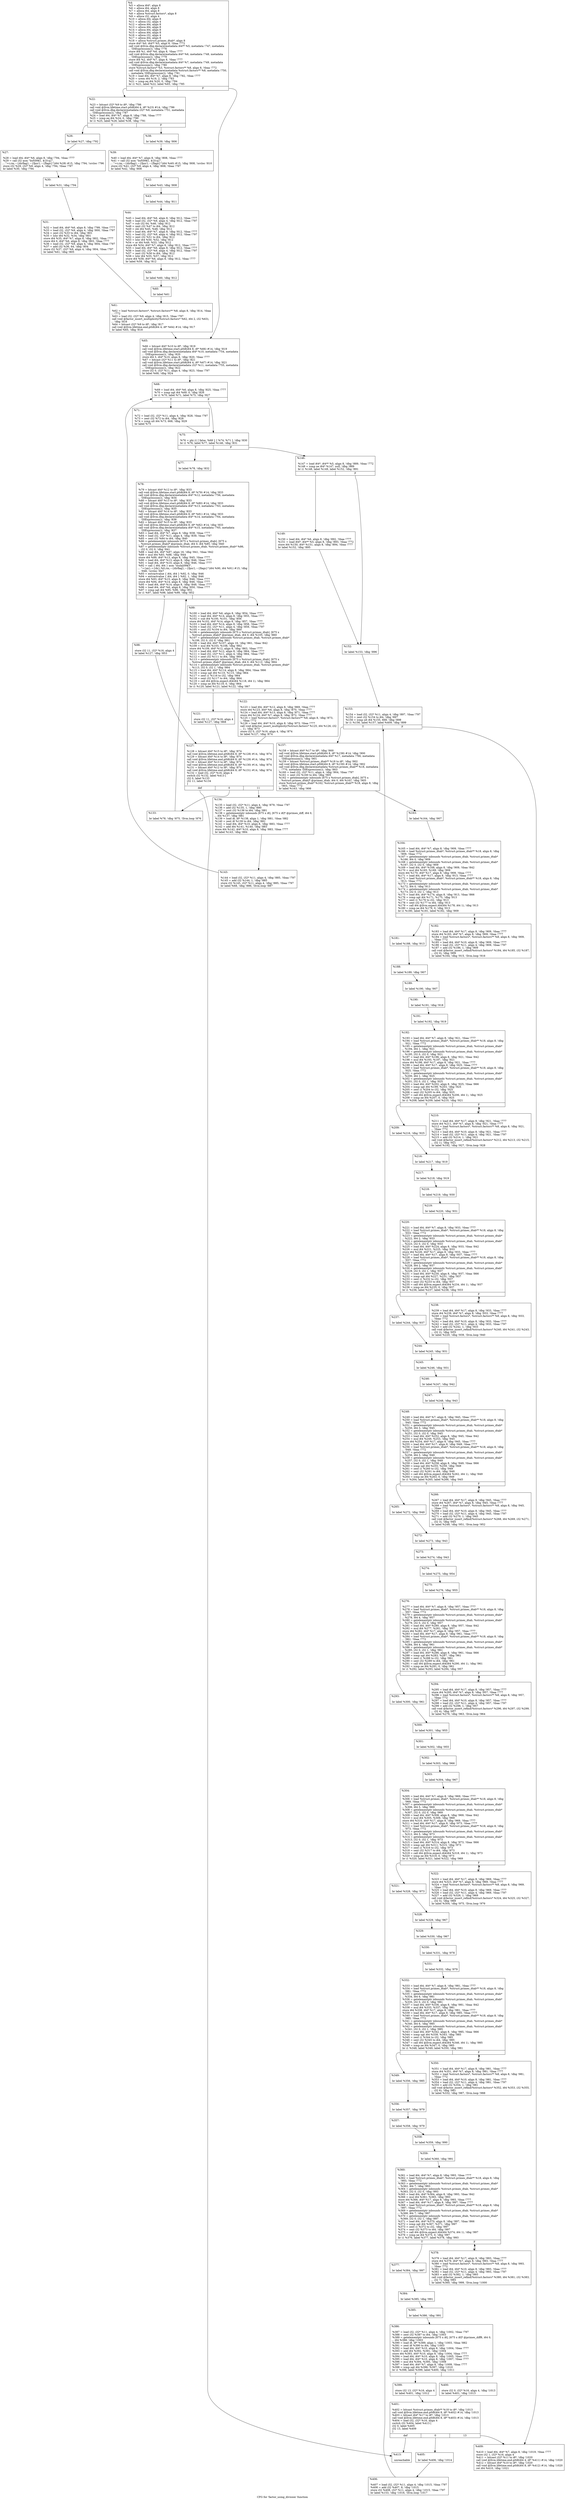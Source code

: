 digraph "CFG for 'factor_using_division' function" {
	label="CFG for 'factor_using_division' function";

	Node0x16bdba0 [shape=record,label="{%4:\l  %5 = alloca i64*, align 8\l  %6 = alloca i64, align 8\l  %7 = alloca i64, align 8\l  %8 = alloca %struct.factors*, align 8\l  %9 = alloca i32, align 4\l  %10 = alloca i64, align 8\l  %11 = alloca i32, align 4\l  %12 = alloca i64, align 8\l  %13 = alloca i64, align 8\l  %14 = alloca i64, align 8\l  %15 = alloca i64, align 8\l  %16 = alloca i32, align 4\l  %17 = alloca i64, align 8\l  %18 = alloca %struct.primes_dtab*, align 8\l  store i64* %0, i64** %5, align 8, !tbaa !772\l  call void @llvm.dbg.declare(metadata i64** %5, metadata !747, metadata\l... !DIExpression()), !dbg !776\l  store i64 %1, i64* %6, align 8, !tbaa !777\l  call void @llvm.dbg.declare(metadata i64* %6, metadata !748, metadata\l... !DIExpression()), !dbg !779\l  store i64 %2, i64* %7, align 8, !tbaa !777\l  call void @llvm.dbg.declare(metadata i64* %7, metadata !749, metadata\l... !DIExpression()), !dbg !780\l  store %struct.factors* %3, %struct.factors** %8, align 8, !tbaa !772\l  call void @llvm.dbg.declare(metadata %struct.factors** %8, metadata !750,\l... metadata !DIExpression()), !dbg !781\l  %19 = load i64, i64* %7, align 8, !dbg !782, !tbaa !777\l  %20 = urem i64 %19, 2, !dbg !783\l  %21 = icmp eq i64 %20, 0, !dbg !784\l  br i1 %21, label %22, label %65, !dbg !785\l|{<s0>T|<s1>F}}"];
	Node0x16bdba0:s0 -> Node0x16c0710;
	Node0x16bdba0:s1 -> Node0x16c0b20;
	Node0x16c0710 [shape=record,label="{%22:\l\l  %23 = bitcast i32* %9 to i8*, !dbg !786\l  call void @llvm.lifetime.start.p0i8(i64 4, i8* %23) #14, !dbg !786\l  call void @llvm.dbg.declare(metadata i32* %9, metadata !751, metadata\l... !DIExpression()), !dbg !787\l  %24 = load i64, i64* %7, align 8, !dbg !788, !tbaa !777\l  %25 = icmp eq i64 %24, 0, !dbg !790\l  br i1 %25, label %26, label %38, !dbg !791\l|{<s0>T|<s1>F}}"];
	Node0x16c0710:s0 -> Node0x16c0760;
	Node0x16c0710:s1 -> Node0x16c08a0;
	Node0x16c0760 [shape=record,label="{%26:\l\l  br label %27, !dbg !792\l}"];
	Node0x16c0760 -> Node0x16c07b0;
	Node0x16c07b0 [shape=record,label="{%27:\l\l  %28 = load i64, i64* %6, align 8, !dbg !794, !tbaa !777\l  %29 = call i32 asm \"bsf\\09$1, $\{0:q\}\",\l... \"=r,rm,~\{dirflag\},~\{fpsr\},~\{flags\}\"(i64 %28) #15, !dbg !794, !srcloc !796\l  store i32 %29, i32* %9, align 4, !dbg !794, !tbaa !797\l  br label %30, !dbg !794\l}"];
	Node0x16c07b0 -> Node0x16c0800;
	Node0x16c0800 [shape=record,label="{%30:\l\l  br label %31, !dbg !794\l}"];
	Node0x16c0800 -> Node0x16c0850;
	Node0x16c0850 [shape=record,label="{%31:\l\l  %32 = load i64, i64* %6, align 8, !dbg !799, !tbaa !777\l  %33 = load i32, i32* %9, align 4, !dbg !800, !tbaa !797\l  %34 = zext i32 %33 to i64, !dbg !801\l  %35 = lshr i64 %32, %34, !dbg !801\l  store i64 %35, i64* %7, align 8, !dbg !802, !tbaa !777\l  store i64 0, i64* %6, align 8, !dbg !803, !tbaa !777\l  %36 = load i32, i32* %9, align 4, !dbg !804, !tbaa !797\l  %37 = add i32 %36, 64, !dbg !804\l  store i32 %37, i32* %9, align 4, !dbg !804, !tbaa !797\l  br label %61, !dbg !805\l}"];
	Node0x16c0850 -> Node0x16c0ad0;
	Node0x16c08a0 [shape=record,label="{%38:\l\l  br label %39, !dbg !806\l}"];
	Node0x16c08a0 -> Node0x16c08f0;
	Node0x16c08f0 [shape=record,label="{%39:\l\l  %40 = load i64, i64* %7, align 8, !dbg !808, !tbaa !777\l  %41 = call i32 asm \"bsf\\09$1, $\{0:q\}\",\l... \"=r,rm,~\{dirflag\},~\{fpsr\},~\{flags\}\"(i64 %40) #15, !dbg !808, !srcloc !810\l  store i32 %41, i32* %9, align 4, !dbg !808, !tbaa !797\l  br label %42, !dbg !808\l}"];
	Node0x16c08f0 -> Node0x16c0940;
	Node0x16c0940 [shape=record,label="{%42:\l\l  br label %43, !dbg !808\l}"];
	Node0x16c0940 -> Node0x16c0990;
	Node0x16c0990 [shape=record,label="{%43:\l\l  br label %44, !dbg !811\l}"];
	Node0x16c0990 -> Node0x16c09e0;
	Node0x16c09e0 [shape=record,label="{%44:\l\l  %45 = load i64, i64* %6, align 8, !dbg !812, !tbaa !777\l  %46 = load i32, i32* %9, align 4, !dbg !812, !tbaa !797\l  %47 = sub i32 64, %46, !dbg !812\l  %48 = zext i32 %47 to i64, !dbg !812\l  %49 = shl i64 %45, %48, !dbg !812\l  %50 = load i64, i64* %7, align 8, !dbg !812, !tbaa !777\l  %51 = load i32, i32* %9, align 4, !dbg !812, !tbaa !797\l  %52 = zext i32 %51 to i64, !dbg !812\l  %53 = lshr i64 %50, %52, !dbg !812\l  %54 = or i64 %49, %53, !dbg !812\l  store i64 %54, i64* %7, align 8, !dbg !812, !tbaa !777\l  %55 = load i64, i64* %6, align 8, !dbg !812, !tbaa !777\l  %56 = load i32, i32* %9, align 4, !dbg !812, !tbaa !797\l  %57 = zext i32 %56 to i64, !dbg !812\l  %58 = lshr i64 %55, %57, !dbg !812\l  store i64 %58, i64* %6, align 8, !dbg !812, !tbaa !777\l  br label %59, !dbg !812\l}"];
	Node0x16c09e0 -> Node0x16c0a30;
	Node0x16c0a30 [shape=record,label="{%59:\l\l  br label %60, !dbg !812\l}"];
	Node0x16c0a30 -> Node0x16c0a80;
	Node0x16c0a80 [shape=record,label="{%60:\l\l  br label %61\l}"];
	Node0x16c0a80 -> Node0x16c0ad0;
	Node0x16c0ad0 [shape=record,label="{%61:\l\l  %62 = load %struct.factors*, %struct.factors** %8, align 8, !dbg !814, !tbaa\l... !772\l  %63 = load i32, i32* %9, align 4, !dbg !815, !tbaa !797\l  call void @factor_insert_multiplicity(%struct.factors* %62, i64 2, i32 %63),\l... !dbg !816\l  %64 = bitcast i32* %9 to i8*, !dbg !817\l  call void @llvm.lifetime.end.p0i8(i64 4, i8* %64) #14, !dbg !817\l  br label %65, !dbg !818\l}"];
	Node0x16c0ad0 -> Node0x16c0b20;
	Node0x16c0b20 [shape=record,label="{%65:\l\l  %66 = bitcast i64* %10 to i8*, !dbg !819\l  call void @llvm.lifetime.start.p0i8(i64 8, i8* %66) #14, !dbg !819\l  call void @llvm.dbg.declare(metadata i64* %10, metadata !754, metadata\l... !DIExpression()), !dbg !820\l  store i64 3, i64* %10, align 8, !dbg !820, !tbaa !777\l  %67 = bitcast i32* %11 to i8*, !dbg !821\l  call void @llvm.lifetime.start.p0i8(i64 4, i8* %67) #14, !dbg !821\l  call void @llvm.dbg.declare(metadata i32* %11, metadata !755, metadata\l... !DIExpression()), !dbg !822\l  store i32 0, i32* %11, align 4, !dbg !823, !tbaa !797\l  br label %68, !dbg !824\l}"];
	Node0x16c0b20 -> Node0x16c0b70;
	Node0x16c0b70 [shape=record,label="{%68:\l\l  %69 = load i64, i64* %6, align 8, !dbg !825, !tbaa !777\l  %70 = icmp ugt i64 %69, 0, !dbg !826\l  br i1 %70, label %71, label %75, !dbg !827\l|{<s0>T|<s1>F}}"];
	Node0x16c0b70:s0 -> Node0x16c0bc0;
	Node0x16c0b70:s1 -> Node0x16c0c10;
	Node0x16c0bc0 [shape=record,label="{%71:\l\l  %72 = load i32, i32* %11, align 4, !dbg !828, !tbaa !797\l  %73 = zext i32 %72 to i64, !dbg !828\l  %74 = icmp ult i64 %73, 668, !dbg !829\l  br label %75\l}"];
	Node0x16c0bc0 -> Node0x16c0c10;
	Node0x16c0c10 [shape=record,label="{%75:\l\l  %76 = phi i1 [ false, %68 ], [ %74, %71 ], !dbg !830\l  br i1 %76, label %77, label %146, !dbg !831\l|{<s0>T|<s1>F}}"];
	Node0x16c0c10:s0 -> Node0x16c0c60;
	Node0x16c0c10:s1 -> Node0x16c0f80;
	Node0x16c0c60 [shape=record,label="{%77:\l\l  br label %78, !dbg !832\l}"];
	Node0x16c0c60 -> Node0x16c0cb0;
	Node0x16c0cb0 [shape=record,label="{%78:\l\l  %79 = bitcast i64* %12 to i8*, !dbg !833\l  call void @llvm.lifetime.start.p0i8(i64 8, i8* %79) #14, !dbg !833\l  call void @llvm.dbg.declare(metadata i64* %12, metadata !756, metadata\l... !DIExpression()), !dbg !834\l  %80 = bitcast i64* %13 to i8*, !dbg !833\l  call void @llvm.lifetime.start.p0i8(i64 8, i8* %80) #14, !dbg !833\l  call void @llvm.dbg.declare(metadata i64* %13, metadata !763, metadata\l... !DIExpression()), !dbg !835\l  %81 = bitcast i64* %14 to i8*, !dbg !833\l  call void @llvm.lifetime.start.p0i8(i64 8, i8* %81) #14, !dbg !833\l  call void @llvm.dbg.declare(metadata i64* %14, metadata !764, metadata\l... !DIExpression()), !dbg !836\l  %82 = bitcast i64* %15 to i8*, !dbg !833\l  call void @llvm.lifetime.start.p0i8(i64 8, i8* %82) #14, !dbg !833\l  call void @llvm.dbg.declare(metadata i64* %15, metadata !765, metadata\l... !DIExpression()), !dbg !837\l  %83 = load i64, i64* %7, align 8, !dbg !838, !tbaa !777\l  %84 = load i32, i32* %11, align 4, !dbg !839, !tbaa !797\l  %85 = zext i32 %84 to i64, !dbg !840\l  %86 = getelementptr inbounds [675 x %struct.primes_dtab], [675 x\l... %struct.primes_dtab]* @primes_dtab, i64 0, i64 %85, !dbg !840\l  %87 = getelementptr inbounds %struct.primes_dtab, %struct.primes_dtab* %86,\l... i32 0, i32 0, !dbg !841\l  %88 = load i64, i64* %87, align 16, !dbg !841, !tbaa !842\l  %89 = mul i64 %83, %88, !dbg !844\l  store i64 %89, i64* %13, align 8, !dbg !845, !tbaa !777\l  %90 = load i64, i64* %13, align 8, !dbg !846, !tbaa !777\l  %91 = load i64, i64* %10, align 8, !dbg !846, !tbaa !777\l  %92 = call \{ i64, i64 \} asm \"mulq\\09$3\",\l... \"=\{ax\},=\{dx\},%0,rm,~\{dirflag\},~\{fpsr\},~\{flags\}\"(i64 %90, i64 %91) #15, !dbg\l... !846, !srcloc !847\l  %93 = extractvalue \{ i64, i64 \} %92, 0, !dbg !846\l  %94 = extractvalue \{ i64, i64 \} %92, 1, !dbg !846\l  store i64 %93, i64* %15, align 8, !dbg !846, !tbaa !777\l  store i64 %94, i64* %14, align 8, !dbg !846, !tbaa !777\l  %95 = load i64, i64* %14, align 8, !dbg !848, !tbaa !777\l  %96 = load i64, i64* %6, align 8, !dbg !850, !tbaa !777\l  %97 = icmp ugt i64 %95, %96, !dbg !851\l  br i1 %97, label %98, label %99, !dbg !852\l|{<s0>T|<s1>F}}"];
	Node0x16c0cb0:s0 -> Node0x16c0d00;
	Node0x16c0cb0:s1 -> Node0x16c0d50;
	Node0x16c0d00 [shape=record,label="{%98:\l\l  store i32 11, i32* %16, align 4\l  br label %127, !dbg !853\l}"];
	Node0x16c0d00 -> Node0x16c0e40;
	Node0x16c0d50 [shape=record,label="{%99:\l\l  %100 = load i64, i64* %6, align 8, !dbg !854, !tbaa !777\l  %101 = load i64, i64* %14, align 8, !dbg !855, !tbaa !777\l  %102 = sub i64 %100, %101, !dbg !856\l  store i64 %102, i64* %14, align 8, !dbg !857, !tbaa !777\l  %103 = load i64, i64* %14, align 8, !dbg !858, !tbaa !777\l  %104 = load i32, i32* %11, align 4, !dbg !859, !tbaa !797\l  %105 = zext i32 %104 to i64, !dbg !860\l  %106 = getelementptr inbounds [675 x %struct.primes_dtab], [675 x\l... %struct.primes_dtab]* @primes_dtab, i64 0, i64 %105, !dbg !860\l  %107 = getelementptr inbounds %struct.primes_dtab, %struct.primes_dtab*\l... %106, i32 0, i32 0, !dbg !861\l  %108 = load i64, i64* %107, align 16, !dbg !861, !tbaa !842\l  %109 = mul i64 %103, %108, !dbg !862\l  store i64 %109, i64* %12, align 8, !dbg !863, !tbaa !777\l  %110 = load i64, i64* %12, align 8, !dbg !864, !tbaa !777\l  %111 = load i32, i32* %11, align 4, !dbg !864, !tbaa !797\l  %112 = zext i32 %111 to i64, !dbg !864\l  %113 = getelementptr inbounds [675 x %struct.primes_dtab], [675 x\l... %struct.primes_dtab]* @primes_dtab, i64 0, i64 %112, !dbg !864\l  %114 = getelementptr inbounds %struct.primes_dtab, %struct.primes_dtab*\l... %113, i32 0, i32 1, !dbg !864\l  %115 = load i64, i64* %114, align 8, !dbg !864, !tbaa !866\l  %116 = icmp ugt i64 %110, %115, !dbg !864\l  %117 = zext i1 %116 to i32, !dbg !864\l  %118 = sext i32 %117 to i64, !dbg !864\l  %119 = call i64 @llvm.expect.i64(i64 %118, i64 1), !dbg !864\l  %120 = icmp ne i64 %119, 0, !dbg !864\l  br i1 %120, label %121, label %122, !dbg !867\l|{<s0>T|<s1>F}}"];
	Node0x16c0d50:s0 -> Node0x16c0da0;
	Node0x16c0d50:s1 -> Node0x16c0df0;
	Node0x16c0da0 [shape=record,label="{%121:\l\l  store i32 11, i32* %16, align 4\l  br label %127, !dbg !868\l}"];
	Node0x16c0da0 -> Node0x16c0e40;
	Node0x16c0df0 [shape=record,label="{%122:\l\l  %123 = load i64, i64* %12, align 8, !dbg !869, !tbaa !777\l  store i64 %123, i64* %6, align 8, !dbg !870, !tbaa !777\l  %124 = load i64, i64* %13, align 8, !dbg !871, !tbaa !777\l  store i64 %124, i64* %7, align 8, !dbg !872, !tbaa !777\l  %125 = load %struct.factors*, %struct.factors** %8, align 8, !dbg !873,\l... !tbaa !772\l  %126 = load i64, i64* %10, align 8, !dbg !873, !tbaa !777\l  call void @factor_insert_multiplicity(%struct.factors* %125, i64 %126, i32\l... 1), !dbg !873\l  store i32 0, i32* %16, align 4, !dbg !874\l  br label %127, !dbg !874\l}"];
	Node0x16c0df0 -> Node0x16c0e40;
	Node0x16c0e40 [shape=record,label="{%127:\l\l  %128 = bitcast i64* %15 to i8*, !dbg !874\l  call void @llvm.lifetime.end.p0i8(i64 8, i8* %128) #14, !dbg !874\l  %129 = bitcast i64* %14 to i8*, !dbg !874\l  call void @llvm.lifetime.end.p0i8(i64 8, i8* %129) #14, !dbg !874\l  %130 = bitcast i64* %13 to i8*, !dbg !874\l  call void @llvm.lifetime.end.p0i8(i64 8, i8* %130) #14, !dbg !874\l  %131 = bitcast i64* %12 to i8*, !dbg !874\l  call void @llvm.lifetime.end.p0i8(i64 8, i8* %131) #14, !dbg !874\l  %132 = load i32, i32* %16, align 4\l  switch i32 %132, label %413 [\l    i32 0, label %133\l    i32 11, label %134\l  ]\l|{<s0>def|<s1>0|<s2>11}}"];
	Node0x16c0e40:s0 -> Node0x16c2470;
	Node0x16c0e40:s1 -> Node0x16c0e90;
	Node0x16c0e40:s2 -> Node0x16c0ee0;
	Node0x16c0e90 [shape=record,label="{%133:\l\l  br label %78, !dbg !875, !llvm.loop !876\l}"];
	Node0x16c0e90 -> Node0x16c0cb0;
	Node0x16c0ee0 [shape=record,label="{%134:\l\l  %135 = load i32, i32* %11, align 4, !dbg !879, !tbaa !797\l  %136 = add i32 %135, 1, !dbg !880\l  %137 = zext i32 %136 to i64, !dbg !881\l  %138 = getelementptr inbounds [675 x i8], [675 x i8]* @primes_diff, i64 0,\l... i64 %137, !dbg !881\l  %139 = load i8, i8* %138, align 1, !dbg !881, !tbaa !882\l  %140 = zext i8 %139 to i64, !dbg !881\l  %141 = load i64, i64* %10, align 8, !dbg !883, !tbaa !777\l  %142 = add i64 %141, %140, !dbg !883\l  store i64 %142, i64* %10, align 8, !dbg !883, !tbaa !777\l  br label %143, !dbg !884\l}"];
	Node0x16c0ee0 -> Node0x16c0f30;
	Node0x16c0f30 [shape=record,label="{%143:\l\l  %144 = load i32, i32* %11, align 4, !dbg !885, !tbaa !797\l  %145 = add i32 %144, 1, !dbg !885\l  store i32 %145, i32* %11, align 4, !dbg !885, !tbaa !797\l  br label %68, !dbg !886, !llvm.loop !887\l}"];
	Node0x16c0f30 -> Node0x16c0b70;
	Node0x16c0f80 [shape=record,label="{%146:\l\l  %147 = load i64*, i64** %5, align 8, !dbg !889, !tbaa !772\l  %148 = icmp ne i64* %147, null, !dbg !889\l  br i1 %148, label %149, label %152, !dbg !891\l|{<s0>T|<s1>F}}"];
	Node0x16c0f80:s0 -> Node0x16c0fd0;
	Node0x16c0f80:s1 -> Node0x16c1020;
	Node0x16c0fd0 [shape=record,label="{%149:\l\l  %150 = load i64, i64* %6, align 8, !dbg !892, !tbaa !777\l  %151 = load i64*, i64** %5, align 8, !dbg !893, !tbaa !772\l  store i64 %150, i64* %151, align 8, !dbg !894, !tbaa !777\l  br label %152, !dbg !895\l}"];
	Node0x16c0fd0 -> Node0x16c1020;
	Node0x16c1020 [shape=record,label="{%152:\l\l  br label %153, !dbg !896\l}"];
	Node0x16c1020 -> Node0x16c1070;
	Node0x16c1070 [shape=record,label="{%153:\l\l  %154 = load i32, i32* %11, align 4, !dbg !897, !tbaa !797\l  %155 = zext i32 %154 to i64, !dbg !897\l  %156 = icmp ult i64 %155, 668, !dbg !898\l  br i1 %156, label %157, label %409, !dbg !899\l|{<s0>T|<s1>F}}"];
	Node0x16c1070:s0 -> Node0x16c10c0;
	Node0x16c1070:s1 -> Node0x16c2420;
	Node0x16c10c0 [shape=record,label="{%157:\l\l  %158 = bitcast i64* %17 to i8*, !dbg !900\l  call void @llvm.lifetime.start.p0i8(i64 8, i8* %158) #14, !dbg !900\l  call void @llvm.dbg.declare(metadata i64* %17, metadata !766, metadata\l... !DIExpression()), !dbg !901\l  %159 = bitcast %struct.primes_dtab** %18 to i8*, !dbg !902\l  call void @llvm.lifetime.start.p0i8(i64 8, i8* %159) #14, !dbg !902\l  call void @llvm.dbg.declare(metadata %struct.primes_dtab** %18, metadata\l... !770, metadata !DIExpression()), !dbg !903\l  %160 = load i32, i32* %11, align 4, !dbg !904, !tbaa !797\l  %161 = zext i32 %160 to i64, !dbg !905\l  %162 = getelementptr inbounds [675 x %struct.primes_dtab], [675 x\l... %struct.primes_dtab]* @primes_dtab, i64 0, i64 %161, !dbg !905\l  store %struct.primes_dtab* %162, %struct.primes_dtab** %18, align 8, !dbg\l... !903, !tbaa !772\l  br label %163, !dbg !906\l}"];
	Node0x16c10c0 -> Node0x16c1110;
	Node0x16c1110 [shape=record,label="{%163:\l\l  br label %164, !dbg !907\l}"];
	Node0x16c1110 -> Node0x16c1160;
	Node0x16c1160 [shape=record,label="{%164:\l\l  %165 = load i64, i64* %7, align 8, !dbg !909, !tbaa !777\l  %166 = load %struct.primes_dtab*, %struct.primes_dtab** %18, align 8, !dbg\l... !909, !tbaa !772\l  %167 = getelementptr inbounds %struct.primes_dtab, %struct.primes_dtab*\l... %166, i64 0, !dbg !909\l  %168 = getelementptr inbounds %struct.primes_dtab, %struct.primes_dtab*\l... %167, i32 0, i32 0, !dbg !909\l  %169 = load i64, i64* %168, align 8, !dbg !909, !tbaa !842\l  %170 = mul i64 %165, %169, !dbg !909\l  store i64 %170, i64* %17, align 8, !dbg !909, !tbaa !777\l  %171 = load i64, i64* %17, align 8, !dbg !913, !tbaa !777\l  %172 = load %struct.primes_dtab*, %struct.primes_dtab** %18, align 8, !dbg\l... !913, !tbaa !772\l  %173 = getelementptr inbounds %struct.primes_dtab, %struct.primes_dtab*\l... %172, i64 0, !dbg !913\l  %174 = getelementptr inbounds %struct.primes_dtab, %struct.primes_dtab*\l... %173, i32 0, i32 1, !dbg !913\l  %175 = load i64, i64* %174, align 8, !dbg !913, !tbaa !866\l  %176 = icmp ugt i64 %171, %175, !dbg !913\l  %177 = zext i1 %176 to i32, !dbg !913\l  %178 = sext i32 %177 to i64, !dbg !913\l  %179 = call i64 @llvm.expect.i64(i64 %178, i64 1), !dbg !913\l  %180 = icmp ne i64 %179, 0, !dbg !913\l  br i1 %180, label %181, label %182, !dbg !909\l|{<s0>T|<s1>F}}"];
	Node0x16c1160:s0 -> Node0x16c11b0;
	Node0x16c1160:s1 -> Node0x16c1200;
	Node0x16c11b0 [shape=record,label="{%181:\l\l  br label %188, !dbg !913\l}"];
	Node0x16c11b0 -> Node0x16c1250;
	Node0x16c1200 [shape=record,label="{%182:\l\l  %183 = load i64, i64* %17, align 8, !dbg !909, !tbaa !777\l  store i64 %183, i64* %7, align 8, !dbg !909, !tbaa !777\l  %184 = load %struct.factors*, %struct.factors** %8, align 8, !dbg !909,\l... !tbaa !772\l  %185 = load i64, i64* %10, align 8, !dbg !909, !tbaa !777\l  %186 = load i32, i32* %11, align 4, !dbg !909, !tbaa !797\l  %187 = add i32 %186, 1, !dbg !909\l  call void @factor_insert_refind(%struct.factors* %184, i64 %185, i32 %187,\l... i32 0), !dbg !909\l  br label %164, !dbg !915, !llvm.loop !916\l}"];
	Node0x16c1200 -> Node0x16c1160;
	Node0x16c1250 [shape=record,label="{%188:\l\l  br label %189, !dbg !907\l}"];
	Node0x16c1250 -> Node0x16c12a0;
	Node0x16c12a0 [shape=record,label="{%189:\l\l  br label %190, !dbg !907\l}"];
	Node0x16c12a0 -> Node0x16c12f0;
	Node0x16c12f0 [shape=record,label="{%190:\l\l  br label %191, !dbg !918\l}"];
	Node0x16c12f0 -> Node0x16c1340;
	Node0x16c1340 [shape=record,label="{%191:\l\l  br label %192, !dbg !919\l}"];
	Node0x16c1340 -> Node0x16c1390;
	Node0x16c1390 [shape=record,label="{%192:\l\l  %193 = load i64, i64* %7, align 8, !dbg !921, !tbaa !777\l  %194 = load %struct.primes_dtab*, %struct.primes_dtab** %18, align 8, !dbg\l... !921, !tbaa !772\l  %195 = getelementptr inbounds %struct.primes_dtab, %struct.primes_dtab*\l... %194, i64 1, !dbg !921\l  %196 = getelementptr inbounds %struct.primes_dtab, %struct.primes_dtab*\l... %195, i32 0, i32 0, !dbg !921\l  %197 = load i64, i64* %196, align 8, !dbg !921, !tbaa !842\l  %198 = mul i64 %193, %197, !dbg !921\l  store i64 %198, i64* %17, align 8, !dbg !921, !tbaa !777\l  %199 = load i64, i64* %17, align 8, !dbg !925, !tbaa !777\l  %200 = load %struct.primes_dtab*, %struct.primes_dtab** %18, align 8, !dbg\l... !925, !tbaa !772\l  %201 = getelementptr inbounds %struct.primes_dtab, %struct.primes_dtab*\l... %200, i64 1, !dbg !925\l  %202 = getelementptr inbounds %struct.primes_dtab, %struct.primes_dtab*\l... %201, i32 0, i32 1, !dbg !925\l  %203 = load i64, i64* %202, align 8, !dbg !925, !tbaa !866\l  %204 = icmp ugt i64 %199, %203, !dbg !925\l  %205 = zext i1 %204 to i32, !dbg !925\l  %206 = sext i32 %205 to i64, !dbg !925\l  %207 = call i64 @llvm.expect.i64(i64 %206, i64 1), !dbg !925\l  %208 = icmp ne i64 %207, 0, !dbg !925\l  br i1 %208, label %209, label %210, !dbg !921\l|{<s0>T|<s1>F}}"];
	Node0x16c1390:s0 -> Node0x16c13e0;
	Node0x16c1390:s1 -> Node0x16c1430;
	Node0x16c13e0 [shape=record,label="{%209:\l\l  br label %216, !dbg !925\l}"];
	Node0x16c13e0 -> Node0x16c1480;
	Node0x16c1430 [shape=record,label="{%210:\l\l  %211 = load i64, i64* %17, align 8, !dbg !921, !tbaa !777\l  store i64 %211, i64* %7, align 8, !dbg !921, !tbaa !777\l  %212 = load %struct.factors*, %struct.factors** %8, align 8, !dbg !921,\l... !tbaa !772\l  %213 = load i64, i64* %10, align 8, !dbg !921, !tbaa !777\l  %214 = load i32, i32* %11, align 4, !dbg !921, !tbaa !797\l  %215 = add i32 %214, 1, !dbg !921\l  call void @factor_insert_refind(%struct.factors* %212, i64 %213, i32 %215,\l... i32 1), !dbg !921\l  br label %192, !dbg !927, !llvm.loop !928\l}"];
	Node0x16c1430 -> Node0x16c1390;
	Node0x16c1480 [shape=record,label="{%216:\l\l  br label %217, !dbg !919\l}"];
	Node0x16c1480 -> Node0x16c14d0;
	Node0x16c14d0 [shape=record,label="{%217:\l\l  br label %218, !dbg !919\l}"];
	Node0x16c14d0 -> Node0x16c1520;
	Node0x16c1520 [shape=record,label="{%218:\l\l  br label %219, !dbg !930\l}"];
	Node0x16c1520 -> Node0x16c1570;
	Node0x16c1570 [shape=record,label="{%219:\l\l  br label %220, !dbg !931\l}"];
	Node0x16c1570 -> Node0x16c15c0;
	Node0x16c15c0 [shape=record,label="{%220:\l\l  %221 = load i64, i64* %7, align 8, !dbg !933, !tbaa !777\l  %222 = load %struct.primes_dtab*, %struct.primes_dtab** %18, align 8, !dbg\l... !933, !tbaa !772\l  %223 = getelementptr inbounds %struct.primes_dtab, %struct.primes_dtab*\l... %222, i64 2, !dbg !933\l  %224 = getelementptr inbounds %struct.primes_dtab, %struct.primes_dtab*\l... %223, i32 0, i32 0, !dbg !933\l  %225 = load i64, i64* %224, align 8, !dbg !933, !tbaa !842\l  %226 = mul i64 %221, %225, !dbg !933\l  store i64 %226, i64* %17, align 8, !dbg !933, !tbaa !777\l  %227 = load i64, i64* %17, align 8, !dbg !937, !tbaa !777\l  %228 = load %struct.primes_dtab*, %struct.primes_dtab** %18, align 8, !dbg\l... !937, !tbaa !772\l  %229 = getelementptr inbounds %struct.primes_dtab, %struct.primes_dtab*\l... %228, i64 2, !dbg !937\l  %230 = getelementptr inbounds %struct.primes_dtab, %struct.primes_dtab*\l... %229, i32 0, i32 1, !dbg !937\l  %231 = load i64, i64* %230, align 8, !dbg !937, !tbaa !866\l  %232 = icmp ugt i64 %227, %231, !dbg !937\l  %233 = zext i1 %232 to i32, !dbg !937\l  %234 = sext i32 %233 to i64, !dbg !937\l  %235 = call i64 @llvm.expect.i64(i64 %234, i64 1), !dbg !937\l  %236 = icmp ne i64 %235, 0, !dbg !937\l  br i1 %236, label %237, label %238, !dbg !933\l|{<s0>T|<s1>F}}"];
	Node0x16c15c0:s0 -> Node0x16c1610;
	Node0x16c15c0:s1 -> Node0x16c1660;
	Node0x16c1610 [shape=record,label="{%237:\l\l  br label %244, !dbg !937\l}"];
	Node0x16c1610 -> Node0x16c16b0;
	Node0x16c1660 [shape=record,label="{%238:\l\l  %239 = load i64, i64* %17, align 8, !dbg !933, !tbaa !777\l  store i64 %239, i64* %7, align 8, !dbg !933, !tbaa !777\l  %240 = load %struct.factors*, %struct.factors** %8, align 8, !dbg !933,\l... !tbaa !772\l  %241 = load i64, i64* %10, align 8, !dbg !933, !tbaa !777\l  %242 = load i32, i32* %11, align 4, !dbg !933, !tbaa !797\l  %243 = add i32 %242, 1, !dbg !933\l  call void @factor_insert_refind(%struct.factors* %240, i64 %241, i32 %243,\l... i32 2), !dbg !933\l  br label %220, !dbg !939, !llvm.loop !940\l}"];
	Node0x16c1660 -> Node0x16c15c0;
	Node0x16c16b0 [shape=record,label="{%244:\l\l  br label %245, !dbg !931\l}"];
	Node0x16c16b0 -> Node0x16c1700;
	Node0x16c1700 [shape=record,label="{%245:\l\l  br label %246, !dbg !931\l}"];
	Node0x16c1700 -> Node0x16c1750;
	Node0x16c1750 [shape=record,label="{%246:\l\l  br label %247, !dbg !942\l}"];
	Node0x16c1750 -> Node0x16c17a0;
	Node0x16c17a0 [shape=record,label="{%247:\l\l  br label %248, !dbg !943\l}"];
	Node0x16c17a0 -> Node0x16c17f0;
	Node0x16c17f0 [shape=record,label="{%248:\l\l  %249 = load i64, i64* %7, align 8, !dbg !945, !tbaa !777\l  %250 = load %struct.primes_dtab*, %struct.primes_dtab** %18, align 8, !dbg\l... !945, !tbaa !772\l  %251 = getelementptr inbounds %struct.primes_dtab, %struct.primes_dtab*\l... %250, i64 3, !dbg !945\l  %252 = getelementptr inbounds %struct.primes_dtab, %struct.primes_dtab*\l... %251, i32 0, i32 0, !dbg !945\l  %253 = load i64, i64* %252, align 8, !dbg !945, !tbaa !842\l  %254 = mul i64 %249, %253, !dbg !945\l  store i64 %254, i64* %17, align 8, !dbg !945, !tbaa !777\l  %255 = load i64, i64* %17, align 8, !dbg !949, !tbaa !777\l  %256 = load %struct.primes_dtab*, %struct.primes_dtab** %18, align 8, !dbg\l... !949, !tbaa !772\l  %257 = getelementptr inbounds %struct.primes_dtab, %struct.primes_dtab*\l... %256, i64 3, !dbg !949\l  %258 = getelementptr inbounds %struct.primes_dtab, %struct.primes_dtab*\l... %257, i32 0, i32 1, !dbg !949\l  %259 = load i64, i64* %258, align 8, !dbg !949, !tbaa !866\l  %260 = icmp ugt i64 %255, %259, !dbg !949\l  %261 = zext i1 %260 to i32, !dbg !949\l  %262 = sext i32 %261 to i64, !dbg !949\l  %263 = call i64 @llvm.expect.i64(i64 %262, i64 1), !dbg !949\l  %264 = icmp ne i64 %263, 0, !dbg !949\l  br i1 %264, label %265, label %266, !dbg !945\l|{<s0>T|<s1>F}}"];
	Node0x16c17f0:s0 -> Node0x16c1840;
	Node0x16c17f0:s1 -> Node0x16c1890;
	Node0x16c1840 [shape=record,label="{%265:\l\l  br label %272, !dbg !949\l}"];
	Node0x16c1840 -> Node0x16c18e0;
	Node0x16c1890 [shape=record,label="{%266:\l\l  %267 = load i64, i64* %17, align 8, !dbg !945, !tbaa !777\l  store i64 %267, i64* %7, align 8, !dbg !945, !tbaa !777\l  %268 = load %struct.factors*, %struct.factors** %8, align 8, !dbg !945,\l... !tbaa !772\l  %269 = load i64, i64* %10, align 8, !dbg !945, !tbaa !777\l  %270 = load i32, i32* %11, align 4, !dbg !945, !tbaa !797\l  %271 = add i32 %270, 1, !dbg !945\l  call void @factor_insert_refind(%struct.factors* %268, i64 %269, i32 %271,\l... i32 3), !dbg !945\l  br label %248, !dbg !951, !llvm.loop !952\l}"];
	Node0x16c1890 -> Node0x16c17f0;
	Node0x16c18e0 [shape=record,label="{%272:\l\l  br label %273, !dbg !943\l}"];
	Node0x16c18e0 -> Node0x16c1930;
	Node0x16c1930 [shape=record,label="{%273:\l\l  br label %274, !dbg !943\l}"];
	Node0x16c1930 -> Node0x16c1980;
	Node0x16c1980 [shape=record,label="{%274:\l\l  br label %275, !dbg !954\l}"];
	Node0x16c1980 -> Node0x16c19d0;
	Node0x16c19d0 [shape=record,label="{%275:\l\l  br label %276, !dbg !955\l}"];
	Node0x16c19d0 -> Node0x16c1a20;
	Node0x16c1a20 [shape=record,label="{%276:\l\l  %277 = load i64, i64* %7, align 8, !dbg !957, !tbaa !777\l  %278 = load %struct.primes_dtab*, %struct.primes_dtab** %18, align 8, !dbg\l... !957, !tbaa !772\l  %279 = getelementptr inbounds %struct.primes_dtab, %struct.primes_dtab*\l... %278, i64 4, !dbg !957\l  %280 = getelementptr inbounds %struct.primes_dtab, %struct.primes_dtab*\l... %279, i32 0, i32 0, !dbg !957\l  %281 = load i64, i64* %280, align 8, !dbg !957, !tbaa !842\l  %282 = mul i64 %277, %281, !dbg !957\l  store i64 %282, i64* %17, align 8, !dbg !957, !tbaa !777\l  %283 = load i64, i64* %17, align 8, !dbg !961, !tbaa !777\l  %284 = load %struct.primes_dtab*, %struct.primes_dtab** %18, align 8, !dbg\l... !961, !tbaa !772\l  %285 = getelementptr inbounds %struct.primes_dtab, %struct.primes_dtab*\l... %284, i64 4, !dbg !961\l  %286 = getelementptr inbounds %struct.primes_dtab, %struct.primes_dtab*\l... %285, i32 0, i32 1, !dbg !961\l  %287 = load i64, i64* %286, align 8, !dbg !961, !tbaa !866\l  %288 = icmp ugt i64 %283, %287, !dbg !961\l  %289 = zext i1 %288 to i32, !dbg !961\l  %290 = sext i32 %289 to i64, !dbg !961\l  %291 = call i64 @llvm.expect.i64(i64 %290, i64 1), !dbg !961\l  %292 = icmp ne i64 %291, 0, !dbg !961\l  br i1 %292, label %293, label %294, !dbg !957\l|{<s0>T|<s1>F}}"];
	Node0x16c1a20:s0 -> Node0x16c1a70;
	Node0x16c1a20:s1 -> Node0x16c1ac0;
	Node0x16c1a70 [shape=record,label="{%293:\l\l  br label %300, !dbg !961\l}"];
	Node0x16c1a70 -> Node0x16c1b10;
	Node0x16c1ac0 [shape=record,label="{%294:\l\l  %295 = load i64, i64* %17, align 8, !dbg !957, !tbaa !777\l  store i64 %295, i64* %7, align 8, !dbg !957, !tbaa !777\l  %296 = load %struct.factors*, %struct.factors** %8, align 8, !dbg !957,\l... !tbaa !772\l  %297 = load i64, i64* %10, align 8, !dbg !957, !tbaa !777\l  %298 = load i32, i32* %11, align 4, !dbg !957, !tbaa !797\l  %299 = add i32 %298, 1, !dbg !957\l  call void @factor_insert_refind(%struct.factors* %296, i64 %297, i32 %299,\l... i32 4), !dbg !957\l  br label %276, !dbg !963, !llvm.loop !964\l}"];
	Node0x16c1ac0 -> Node0x16c1a20;
	Node0x16c1b10 [shape=record,label="{%300:\l\l  br label %301, !dbg !955\l}"];
	Node0x16c1b10 -> Node0x16c1b60;
	Node0x16c1b60 [shape=record,label="{%301:\l\l  br label %302, !dbg !955\l}"];
	Node0x16c1b60 -> Node0x16c1bb0;
	Node0x16c1bb0 [shape=record,label="{%302:\l\l  br label %303, !dbg !966\l}"];
	Node0x16c1bb0 -> Node0x16c1c00;
	Node0x16c1c00 [shape=record,label="{%303:\l\l  br label %304, !dbg !967\l}"];
	Node0x16c1c00 -> Node0x16c1c50;
	Node0x16c1c50 [shape=record,label="{%304:\l\l  %305 = load i64, i64* %7, align 8, !dbg !969, !tbaa !777\l  %306 = load %struct.primes_dtab*, %struct.primes_dtab** %18, align 8, !dbg\l... !969, !tbaa !772\l  %307 = getelementptr inbounds %struct.primes_dtab, %struct.primes_dtab*\l... %306, i64 5, !dbg !969\l  %308 = getelementptr inbounds %struct.primes_dtab, %struct.primes_dtab*\l... %307, i32 0, i32 0, !dbg !969\l  %309 = load i64, i64* %308, align 8, !dbg !969, !tbaa !842\l  %310 = mul i64 %305, %309, !dbg !969\l  store i64 %310, i64* %17, align 8, !dbg !969, !tbaa !777\l  %311 = load i64, i64* %17, align 8, !dbg !973, !tbaa !777\l  %312 = load %struct.primes_dtab*, %struct.primes_dtab** %18, align 8, !dbg\l... !973, !tbaa !772\l  %313 = getelementptr inbounds %struct.primes_dtab, %struct.primes_dtab*\l... %312, i64 5, !dbg !973\l  %314 = getelementptr inbounds %struct.primes_dtab, %struct.primes_dtab*\l... %313, i32 0, i32 1, !dbg !973\l  %315 = load i64, i64* %314, align 8, !dbg !973, !tbaa !866\l  %316 = icmp ugt i64 %311, %315, !dbg !973\l  %317 = zext i1 %316 to i32, !dbg !973\l  %318 = sext i32 %317 to i64, !dbg !973\l  %319 = call i64 @llvm.expect.i64(i64 %318, i64 1), !dbg !973\l  %320 = icmp ne i64 %319, 0, !dbg !973\l  br i1 %320, label %321, label %322, !dbg !969\l|{<s0>T|<s1>F}}"];
	Node0x16c1c50:s0 -> Node0x16c1ca0;
	Node0x16c1c50:s1 -> Node0x16c1cf0;
	Node0x16c1ca0 [shape=record,label="{%321:\l\l  br label %328, !dbg !973\l}"];
	Node0x16c1ca0 -> Node0x16c1d40;
	Node0x16c1cf0 [shape=record,label="{%322:\l\l  %323 = load i64, i64* %17, align 8, !dbg !969, !tbaa !777\l  store i64 %323, i64* %7, align 8, !dbg !969, !tbaa !777\l  %324 = load %struct.factors*, %struct.factors** %8, align 8, !dbg !969,\l... !tbaa !772\l  %325 = load i64, i64* %10, align 8, !dbg !969, !tbaa !777\l  %326 = load i32, i32* %11, align 4, !dbg !969, !tbaa !797\l  %327 = add i32 %326, 1, !dbg !969\l  call void @factor_insert_refind(%struct.factors* %324, i64 %325, i32 %327,\l... i32 5), !dbg !969\l  br label %304, !dbg !975, !llvm.loop !976\l}"];
	Node0x16c1cf0 -> Node0x16c1c50;
	Node0x16c1d40 [shape=record,label="{%328:\l\l  br label %329, !dbg !967\l}"];
	Node0x16c1d40 -> Node0x16c1d90;
	Node0x16c1d90 [shape=record,label="{%329:\l\l  br label %330, !dbg !967\l}"];
	Node0x16c1d90 -> Node0x16c1de0;
	Node0x16c1de0 [shape=record,label="{%330:\l\l  br label %331, !dbg !978\l}"];
	Node0x16c1de0 -> Node0x16c1e30;
	Node0x16c1e30 [shape=record,label="{%331:\l\l  br label %332, !dbg !979\l}"];
	Node0x16c1e30 -> Node0x16c1e80;
	Node0x16c1e80 [shape=record,label="{%332:\l\l  %333 = load i64, i64* %7, align 8, !dbg !981, !tbaa !777\l  %334 = load %struct.primes_dtab*, %struct.primes_dtab** %18, align 8, !dbg\l... !981, !tbaa !772\l  %335 = getelementptr inbounds %struct.primes_dtab, %struct.primes_dtab*\l... %334, i64 6, !dbg !981\l  %336 = getelementptr inbounds %struct.primes_dtab, %struct.primes_dtab*\l... %335, i32 0, i32 0, !dbg !981\l  %337 = load i64, i64* %336, align 8, !dbg !981, !tbaa !842\l  %338 = mul i64 %333, %337, !dbg !981\l  store i64 %338, i64* %17, align 8, !dbg !981, !tbaa !777\l  %339 = load i64, i64* %17, align 8, !dbg !985, !tbaa !777\l  %340 = load %struct.primes_dtab*, %struct.primes_dtab** %18, align 8, !dbg\l... !985, !tbaa !772\l  %341 = getelementptr inbounds %struct.primes_dtab, %struct.primes_dtab*\l... %340, i64 6, !dbg !985\l  %342 = getelementptr inbounds %struct.primes_dtab, %struct.primes_dtab*\l... %341, i32 0, i32 1, !dbg !985\l  %343 = load i64, i64* %342, align 8, !dbg !985, !tbaa !866\l  %344 = icmp ugt i64 %339, %343, !dbg !985\l  %345 = zext i1 %344 to i32, !dbg !985\l  %346 = sext i32 %345 to i64, !dbg !985\l  %347 = call i64 @llvm.expect.i64(i64 %346, i64 1), !dbg !985\l  %348 = icmp ne i64 %347, 0, !dbg !985\l  br i1 %348, label %349, label %350, !dbg !981\l|{<s0>T|<s1>F}}"];
	Node0x16c1e80:s0 -> Node0x16c1ed0;
	Node0x16c1e80:s1 -> Node0x16c1f20;
	Node0x16c1ed0 [shape=record,label="{%349:\l\l  br label %356, !dbg !985\l}"];
	Node0x16c1ed0 -> Node0x16c1f70;
	Node0x16c1f20 [shape=record,label="{%350:\l\l  %351 = load i64, i64* %17, align 8, !dbg !981, !tbaa !777\l  store i64 %351, i64* %7, align 8, !dbg !981, !tbaa !777\l  %352 = load %struct.factors*, %struct.factors** %8, align 8, !dbg !981,\l... !tbaa !772\l  %353 = load i64, i64* %10, align 8, !dbg !981, !tbaa !777\l  %354 = load i32, i32* %11, align 4, !dbg !981, !tbaa !797\l  %355 = add i32 %354, 1, !dbg !981\l  call void @factor_insert_refind(%struct.factors* %352, i64 %353, i32 %355,\l... i32 6), !dbg !981\l  br label %332, !dbg !987, !llvm.loop !988\l}"];
	Node0x16c1f20 -> Node0x16c1e80;
	Node0x16c1f70 [shape=record,label="{%356:\l\l  br label %357, !dbg !979\l}"];
	Node0x16c1f70 -> Node0x16c1fc0;
	Node0x16c1fc0 [shape=record,label="{%357:\l\l  br label %358, !dbg !979\l}"];
	Node0x16c1fc0 -> Node0x16c2010;
	Node0x16c2010 [shape=record,label="{%358:\l\l  br label %359, !dbg !990\l}"];
	Node0x16c2010 -> Node0x16c2060;
	Node0x16c2060 [shape=record,label="{%359:\l\l  br label %360, !dbg !991\l}"];
	Node0x16c2060 -> Node0x16c20b0;
	Node0x16c20b0 [shape=record,label="{%360:\l\l  %361 = load i64, i64* %7, align 8, !dbg !993, !tbaa !777\l  %362 = load %struct.primes_dtab*, %struct.primes_dtab** %18, align 8, !dbg\l... !993, !tbaa !772\l  %363 = getelementptr inbounds %struct.primes_dtab, %struct.primes_dtab*\l... %362, i64 7, !dbg !993\l  %364 = getelementptr inbounds %struct.primes_dtab, %struct.primes_dtab*\l... %363, i32 0, i32 0, !dbg !993\l  %365 = load i64, i64* %364, align 8, !dbg !993, !tbaa !842\l  %366 = mul i64 %361, %365, !dbg !993\l  store i64 %366, i64* %17, align 8, !dbg !993, !tbaa !777\l  %367 = load i64, i64* %17, align 8, !dbg !997, !tbaa !777\l  %368 = load %struct.primes_dtab*, %struct.primes_dtab** %18, align 8, !dbg\l... !997, !tbaa !772\l  %369 = getelementptr inbounds %struct.primes_dtab, %struct.primes_dtab*\l... %368, i64 7, !dbg !997\l  %370 = getelementptr inbounds %struct.primes_dtab, %struct.primes_dtab*\l... %369, i32 0, i32 1, !dbg !997\l  %371 = load i64, i64* %370, align 8, !dbg !997, !tbaa !866\l  %372 = icmp ugt i64 %367, %371, !dbg !997\l  %373 = zext i1 %372 to i32, !dbg !997\l  %374 = sext i32 %373 to i64, !dbg !997\l  %375 = call i64 @llvm.expect.i64(i64 %374, i64 1), !dbg !997\l  %376 = icmp ne i64 %375, 0, !dbg !997\l  br i1 %376, label %377, label %378, !dbg !993\l|{<s0>T|<s1>F}}"];
	Node0x16c20b0:s0 -> Node0x16c2100;
	Node0x16c20b0:s1 -> Node0x16c2150;
	Node0x16c2100 [shape=record,label="{%377:\l\l  br label %384, !dbg !997\l}"];
	Node0x16c2100 -> Node0x16c21a0;
	Node0x16c2150 [shape=record,label="{%378:\l\l  %379 = load i64, i64* %17, align 8, !dbg !993, !tbaa !777\l  store i64 %379, i64* %7, align 8, !dbg !993, !tbaa !777\l  %380 = load %struct.factors*, %struct.factors** %8, align 8, !dbg !993,\l... !tbaa !772\l  %381 = load i64, i64* %10, align 8, !dbg !993, !tbaa !777\l  %382 = load i32, i32* %11, align 4, !dbg !993, !tbaa !797\l  %383 = add i32 %382, 1, !dbg !993\l  call void @factor_insert_refind(%struct.factors* %380, i64 %381, i32 %383,\l... i32 7), !dbg !993\l  br label %360, !dbg !999, !llvm.loop !1000\l}"];
	Node0x16c2150 -> Node0x16c20b0;
	Node0x16c21a0 [shape=record,label="{%384:\l\l  br label %385, !dbg !991\l}"];
	Node0x16c21a0 -> Node0x16c21f0;
	Node0x16c21f0 [shape=record,label="{%385:\l\l  br label %386, !dbg !991\l}"];
	Node0x16c21f0 -> Node0x16c2240;
	Node0x16c2240 [shape=record,label="{%386:\l\l  %387 = load i32, i32* %11, align 4, !dbg !1002, !tbaa !797\l  %388 = zext i32 %387 to i64, !dbg !1003\l  %389 = getelementptr inbounds [675 x i8], [675 x i8]* @primes_diff8, i64 0,\l... i64 %388, !dbg !1003\l  %390 = load i8, i8* %389, align 1, !dbg !1003, !tbaa !882\l  %391 = zext i8 %390 to i64, !dbg !1003\l  %392 = load i64, i64* %10, align 8, !dbg !1004, !tbaa !777\l  %393 = add i64 %392, %391, !dbg !1004\l  store i64 %393, i64* %10, align 8, !dbg !1004, !tbaa !777\l  %394 = load i64, i64* %10, align 8, !dbg !1005, !tbaa !777\l  %395 = load i64, i64* %10, align 8, !dbg !1007, !tbaa !777\l  %396 = mul i64 %394, %395, !dbg !1008\l  %397 = load i64, i64* %7, align 8, !dbg !1009, !tbaa !777\l  %398 = icmp ugt i64 %396, %397, !dbg !1010\l  br i1 %398, label %399, label %400, !dbg !1011\l|{<s0>T|<s1>F}}"];
	Node0x16c2240:s0 -> Node0x16c2290;
	Node0x16c2240:s1 -> Node0x16c22e0;
	Node0x16c2290 [shape=record,label="{%399:\l\l  store i32 13, i32* %16, align 4\l  br label %401, !dbg !1012\l}"];
	Node0x16c2290 -> Node0x16c2330;
	Node0x16c22e0 [shape=record,label="{%400:\l\l  store i32 0, i32* %16, align 4, !dbg !1013\l  br label %401, !dbg !1013\l}"];
	Node0x16c22e0 -> Node0x16c2330;
	Node0x16c2330 [shape=record,label="{%401:\l\l  %402 = bitcast %struct.primes_dtab** %18 to i8*, !dbg !1013\l  call void @llvm.lifetime.end.p0i8(i64 8, i8* %402) #14, !dbg !1013\l  %403 = bitcast i64* %17 to i8*, !dbg !1013\l  call void @llvm.lifetime.end.p0i8(i64 8, i8* %403) #14, !dbg !1013\l  %404 = load i32, i32* %16, align 4\l  switch i32 %404, label %413 [\l    i32 0, label %405\l    i32 13, label %409\l  ]\l|{<s0>def|<s1>0|<s2>13}}"];
	Node0x16c2330:s0 -> Node0x16c2470;
	Node0x16c2330:s1 -> Node0x16c2380;
	Node0x16c2330:s2 -> Node0x16c2420;
	Node0x16c2380 [shape=record,label="{%405:\l\l  br label %406, !dbg !1014\l}"];
	Node0x16c2380 -> Node0x16c23d0;
	Node0x16c23d0 [shape=record,label="{%406:\l\l  %407 = load i32, i32* %11, align 4, !dbg !1015, !tbaa !797\l  %408 = add i32 %407, 8, !dbg !1015\l  store i32 %408, i32* %11, align 4, !dbg !1015, !tbaa !797\l  br label %153, !dbg !1016, !llvm.loop !1017\l}"];
	Node0x16c23d0 -> Node0x16c1070;
	Node0x16c2420 [shape=record,label="{%409:\l\l  %410 = load i64, i64* %7, align 8, !dbg !1019, !tbaa !777\l  store i32 1, i32* %16, align 4\l  %411 = bitcast i32* %11 to i8*, !dbg !1020\l  call void @llvm.lifetime.end.p0i8(i64 4, i8* %411) #14, !dbg !1020\l  %412 = bitcast i64* %10 to i8*, !dbg !1020\l  call void @llvm.lifetime.end.p0i8(i64 8, i8* %412) #14, !dbg !1020\l  ret i64 %410, !dbg !1021\l}"];
	Node0x16c2470 [shape=record,label="{%413:\l\l  unreachable\l}"];
}
